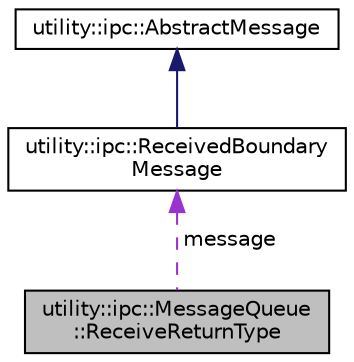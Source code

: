 digraph "utility::ipc::MessageQueue::ReceiveReturnType"
{
 // LATEX_PDF_SIZE
  edge [fontname="Helvetica",fontsize="10",labelfontname="Helvetica",labelfontsize="10"];
  node [fontname="Helvetica",fontsize="10",shape=record];
  Node1 [label="utility::ipc::MessageQueue\l::ReceiveReturnType",height=0.2,width=0.4,color="black", fillcolor="grey75", style="filled", fontcolor="black",tooltip=" "];
  Node2 -> Node1 [dir="back",color="darkorchid3",fontsize="10",style="dashed",label=" message" ,fontname="Helvetica"];
  Node2 [label="utility::ipc::ReceivedBoundary\lMessage",height=0.2,width=0.4,color="black", fillcolor="white", style="filled",URL="$classutility_1_1ipc_1_1ReceivedBoundaryMessage.html",tooltip="A message class that is used to receive messages from bounded IPC channel."];
  Node3 -> Node2 [dir="back",color="midnightblue",fontsize="10",style="solid",fontname="Helvetica"];
  Node3 [label="utility::ipc::AbstractMessage",height=0.2,width=0.4,color="black", fillcolor="white", style="filled",URL="$classutility_1_1ipc_1_1AbstractMessage.html",tooltip=" "];
}
